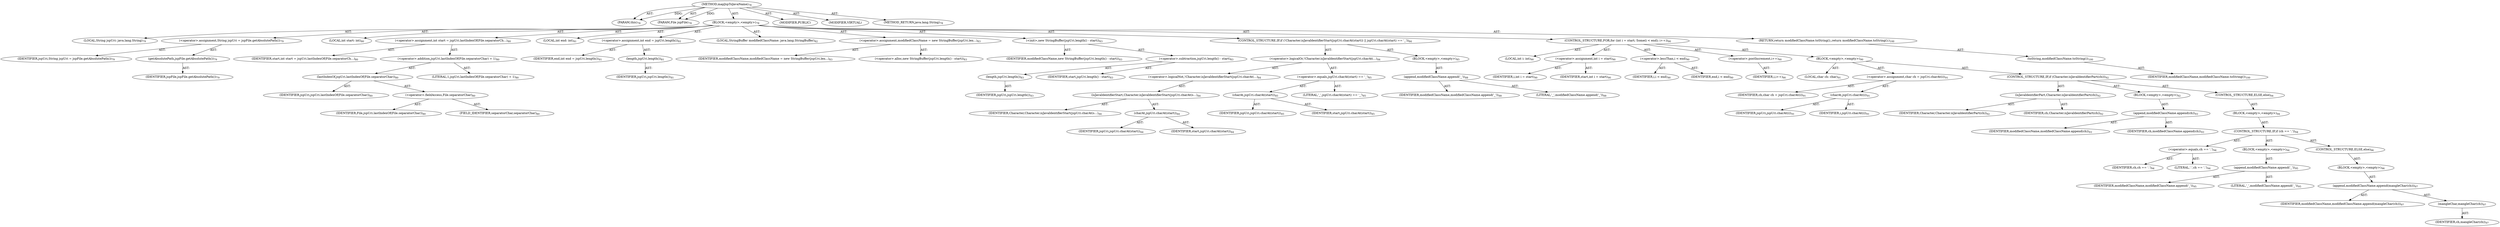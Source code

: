 digraph "mapJspToJavaName" {  
"111669149696" [label = <(METHOD,mapJspToJavaName)<SUB>78</SUB>> ]
"115964116992" [label = <(PARAM,this)<SUB>78</SUB>> ]
"115964116993" [label = <(PARAM,File jspFile)<SUB>78</SUB>> ]
"25769803776" [label = <(BLOCK,&lt;empty&gt;,&lt;empty&gt;)<SUB>78</SUB>> ]
"94489280512" [label = <(LOCAL,String jspUri: java.lang.String)<SUB>79</SUB>> ]
"30064771072" [label = <(&lt;operator&gt;.assignment,String jspUri = jspFile.getAbsolutePath())<SUB>79</SUB>> ]
"68719476736" [label = <(IDENTIFIER,jspUri,String jspUri = jspFile.getAbsolutePath())<SUB>79</SUB>> ]
"30064771073" [label = <(getAbsolutePath,jspFile.getAbsolutePath())<SUB>79</SUB>> ]
"68719476737" [label = <(IDENTIFIER,jspFile,jspFile.getAbsolutePath())<SUB>79</SUB>> ]
"94489280513" [label = <(LOCAL,int start: int)<SUB>80</SUB>> ]
"30064771074" [label = <(&lt;operator&gt;.assignment,int start = jspUri.lastIndexOf(File.separatorCh...)<SUB>80</SUB>> ]
"68719476738" [label = <(IDENTIFIER,start,int start = jspUri.lastIndexOf(File.separatorCh...)<SUB>80</SUB>> ]
"30064771075" [label = <(&lt;operator&gt;.addition,jspUri.lastIndexOf(File.separatorChar) + 1)<SUB>80</SUB>> ]
"30064771076" [label = <(lastIndexOf,jspUri.lastIndexOf(File.separatorChar))<SUB>80</SUB>> ]
"68719476739" [label = <(IDENTIFIER,jspUri,jspUri.lastIndexOf(File.separatorChar))<SUB>80</SUB>> ]
"30064771077" [label = <(&lt;operator&gt;.fieldAccess,File.separatorChar)<SUB>80</SUB>> ]
"68719476740" [label = <(IDENTIFIER,File,jspUri.lastIndexOf(File.separatorChar))<SUB>80</SUB>> ]
"55834574848" [label = <(FIELD_IDENTIFIER,separatorChar,separatorChar)<SUB>80</SUB>> ]
"90194313216" [label = <(LITERAL,1,jspUri.lastIndexOf(File.separatorChar) + 1)<SUB>80</SUB>> ]
"94489280514" [label = <(LOCAL,int end: int)<SUB>81</SUB>> ]
"30064771078" [label = <(&lt;operator&gt;.assignment,int end = jspUri.length())<SUB>81</SUB>> ]
"68719476741" [label = <(IDENTIFIER,end,int end = jspUri.length())<SUB>81</SUB>> ]
"30064771079" [label = <(length,jspUri.length())<SUB>81</SUB>> ]
"68719476742" [label = <(IDENTIFIER,jspUri,jspUri.length())<SUB>81</SUB>> ]
"94489280515" [label = <(LOCAL,StringBuffer modifiedClassName: java.lang.StringBuffer)<SUB>82</SUB>> ]
"30064771080" [label = <(&lt;operator&gt;.assignment,modifiedClassName = new StringBuffer(jspUri.len...)<SUB>83</SUB>> ]
"68719476743" [label = <(IDENTIFIER,modifiedClassName,modifiedClassName = new StringBuffer(jspUri.len...)<SUB>83</SUB>> ]
"30064771081" [label = <(&lt;operator&gt;.alloc,new StringBuffer(jspUri.length() - start))<SUB>83</SUB>> ]
"30064771082" [label = <(&lt;init&gt;,new StringBuffer(jspUri.length() - start))<SUB>83</SUB>> ]
"68719476744" [label = <(IDENTIFIER,modifiedClassName,new StringBuffer(jspUri.length() - start))<SUB>83</SUB>> ]
"30064771083" [label = <(&lt;operator&gt;.subtraction,jspUri.length() - start)<SUB>83</SUB>> ]
"30064771084" [label = <(length,jspUri.length())<SUB>83</SUB>> ]
"68719476745" [label = <(IDENTIFIER,jspUri,jspUri.length())<SUB>83</SUB>> ]
"68719476746" [label = <(IDENTIFIER,start,jspUri.length() - start)<SUB>83</SUB>> ]
"47244640256" [label = <(CONTROL_STRUCTURE,IF,if (!Character.isJavaIdentifierStart(jspUri.charAt(start)) || jspUri.charAt(start) == '_'))<SUB>84</SUB>> ]
"30064771085" [label = <(&lt;operator&gt;.logicalOr,!Character.isJavaIdentifierStart(jspUri.charAt(...)<SUB>84</SUB>> ]
"30064771086" [label = <(&lt;operator&gt;.logicalNot,!Character.isJavaIdentifierStart(jspUri.charAt(...)<SUB>84</SUB>> ]
"30064771087" [label = <(isJavaIdentifierStart,Character.isJavaIdentifierStart(jspUri.charAt(s...)<SUB>84</SUB>> ]
"68719476747" [label = <(IDENTIFIER,Character,Character.isJavaIdentifierStart(jspUri.charAt(s...)<SUB>84</SUB>> ]
"30064771088" [label = <(charAt,jspUri.charAt(start))<SUB>84</SUB>> ]
"68719476748" [label = <(IDENTIFIER,jspUri,jspUri.charAt(start))<SUB>84</SUB>> ]
"68719476749" [label = <(IDENTIFIER,start,jspUri.charAt(start))<SUB>84</SUB>> ]
"30064771089" [label = <(&lt;operator&gt;.equals,jspUri.charAt(start) == '_')<SUB>85</SUB>> ]
"30064771090" [label = <(charAt,jspUri.charAt(start))<SUB>85</SUB>> ]
"68719476750" [label = <(IDENTIFIER,jspUri,jspUri.charAt(start))<SUB>85</SUB>> ]
"68719476751" [label = <(IDENTIFIER,start,jspUri.charAt(start))<SUB>85</SUB>> ]
"90194313217" [label = <(LITERAL,'_',jspUri.charAt(start) == '_')<SUB>85</SUB>> ]
"25769803777" [label = <(BLOCK,&lt;empty&gt;,&lt;empty&gt;)<SUB>85</SUB>> ]
"30064771091" [label = <(append,modifiedClassName.append('_'))<SUB>88</SUB>> ]
"68719476752" [label = <(IDENTIFIER,modifiedClassName,modifiedClassName.append('_'))<SUB>88</SUB>> ]
"90194313218" [label = <(LITERAL,'_',modifiedClassName.append('_'))<SUB>88</SUB>> ]
"47244640257" [label = <(CONTROL_STRUCTURE,FOR,for (int i = start; Some(i &lt; end); i++))<SUB>90</SUB>> ]
"94489280516" [label = <(LOCAL,int i: int)<SUB>90</SUB>> ]
"30064771092" [label = <(&lt;operator&gt;.assignment,int i = start)<SUB>90</SUB>> ]
"68719476753" [label = <(IDENTIFIER,i,int i = start)<SUB>90</SUB>> ]
"68719476754" [label = <(IDENTIFIER,start,int i = start)<SUB>90</SUB>> ]
"30064771093" [label = <(&lt;operator&gt;.lessThan,i &lt; end)<SUB>90</SUB>> ]
"68719476755" [label = <(IDENTIFIER,i,i &lt; end)<SUB>90</SUB>> ]
"68719476756" [label = <(IDENTIFIER,end,i &lt; end)<SUB>90</SUB>> ]
"30064771094" [label = <(&lt;operator&gt;.postIncrement,i++)<SUB>90</SUB>> ]
"68719476757" [label = <(IDENTIFIER,i,i++)<SUB>90</SUB>> ]
"25769803778" [label = <(BLOCK,&lt;empty&gt;,&lt;empty&gt;)<SUB>90</SUB>> ]
"94489280517" [label = <(LOCAL,char ch: char)<SUB>91</SUB>> ]
"30064771095" [label = <(&lt;operator&gt;.assignment,char ch = jspUri.charAt(i))<SUB>91</SUB>> ]
"68719476758" [label = <(IDENTIFIER,ch,char ch = jspUri.charAt(i))<SUB>91</SUB>> ]
"30064771096" [label = <(charAt,jspUri.charAt(i))<SUB>91</SUB>> ]
"68719476759" [label = <(IDENTIFIER,jspUri,jspUri.charAt(i))<SUB>91</SUB>> ]
"68719476760" [label = <(IDENTIFIER,i,jspUri.charAt(i))<SUB>91</SUB>> ]
"47244640258" [label = <(CONTROL_STRUCTURE,IF,if (Character.isJavaIdentifierPart(ch)))<SUB>92</SUB>> ]
"30064771097" [label = <(isJavaIdentifierPart,Character.isJavaIdentifierPart(ch))<SUB>92</SUB>> ]
"68719476761" [label = <(IDENTIFIER,Character,Character.isJavaIdentifierPart(ch))<SUB>92</SUB>> ]
"68719476762" [label = <(IDENTIFIER,ch,Character.isJavaIdentifierPart(ch))<SUB>92</SUB>> ]
"25769803779" [label = <(BLOCK,&lt;empty&gt;,&lt;empty&gt;)<SUB>92</SUB>> ]
"30064771098" [label = <(append,modifiedClassName.append(ch))<SUB>93</SUB>> ]
"68719476763" [label = <(IDENTIFIER,modifiedClassName,modifiedClassName.append(ch))<SUB>93</SUB>> ]
"68719476764" [label = <(IDENTIFIER,ch,modifiedClassName.append(ch))<SUB>93</SUB>> ]
"47244640259" [label = <(CONTROL_STRUCTURE,ELSE,else)<SUB>94</SUB>> ]
"25769803780" [label = <(BLOCK,&lt;empty&gt;,&lt;empty&gt;)<SUB>94</SUB>> ]
"47244640260" [label = <(CONTROL_STRUCTURE,IF,if (ch == '.'))<SUB>94</SUB>> ]
"30064771099" [label = <(&lt;operator&gt;.equals,ch == '.')<SUB>94</SUB>> ]
"68719476765" [label = <(IDENTIFIER,ch,ch == '.')<SUB>94</SUB>> ]
"90194313219" [label = <(LITERAL,'.',ch == '.')<SUB>94</SUB>> ]
"25769803781" [label = <(BLOCK,&lt;empty&gt;,&lt;empty&gt;)<SUB>94</SUB>> ]
"30064771100" [label = <(append,modifiedClassName.append('_'))<SUB>95</SUB>> ]
"68719476766" [label = <(IDENTIFIER,modifiedClassName,modifiedClassName.append('_'))<SUB>95</SUB>> ]
"90194313220" [label = <(LITERAL,'_',modifiedClassName.append('_'))<SUB>95</SUB>> ]
"47244640261" [label = <(CONTROL_STRUCTURE,ELSE,else)<SUB>96</SUB>> ]
"25769803782" [label = <(BLOCK,&lt;empty&gt;,&lt;empty&gt;)<SUB>96</SUB>> ]
"30064771101" [label = <(append,modifiedClassName.append(mangleChar(ch)))<SUB>97</SUB>> ]
"68719476767" [label = <(IDENTIFIER,modifiedClassName,modifiedClassName.append(mangleChar(ch)))<SUB>97</SUB>> ]
"30064771102" [label = <(mangleChar,mangleChar(ch))<SUB>97</SUB>> ]
"68719476768" [label = <(IDENTIFIER,ch,mangleChar(ch))<SUB>97</SUB>> ]
"146028888064" [label = <(RETURN,return modifiedClassName.toString();,return modifiedClassName.toString();)<SUB>100</SUB>> ]
"30064771103" [label = <(toString,modifiedClassName.toString())<SUB>100</SUB>> ]
"68719476769" [label = <(IDENTIFIER,modifiedClassName,modifiedClassName.toString())<SUB>100</SUB>> ]
"133143986176" [label = <(MODIFIER,PUBLIC)> ]
"133143986177" [label = <(MODIFIER,VIRTUAL)> ]
"128849018880" [label = <(METHOD_RETURN,java.lang.String)<SUB>78</SUB>> ]
  "111669149696" -> "115964116992"  [ label = "AST: "] 
  "111669149696" -> "115964116993"  [ label = "AST: "] 
  "111669149696" -> "25769803776"  [ label = "AST: "] 
  "111669149696" -> "133143986176"  [ label = "AST: "] 
  "111669149696" -> "133143986177"  [ label = "AST: "] 
  "111669149696" -> "128849018880"  [ label = "AST: "] 
  "25769803776" -> "94489280512"  [ label = "AST: "] 
  "25769803776" -> "30064771072"  [ label = "AST: "] 
  "25769803776" -> "94489280513"  [ label = "AST: "] 
  "25769803776" -> "30064771074"  [ label = "AST: "] 
  "25769803776" -> "94489280514"  [ label = "AST: "] 
  "25769803776" -> "30064771078"  [ label = "AST: "] 
  "25769803776" -> "94489280515"  [ label = "AST: "] 
  "25769803776" -> "30064771080"  [ label = "AST: "] 
  "25769803776" -> "30064771082"  [ label = "AST: "] 
  "25769803776" -> "47244640256"  [ label = "AST: "] 
  "25769803776" -> "47244640257"  [ label = "AST: "] 
  "25769803776" -> "146028888064"  [ label = "AST: "] 
  "30064771072" -> "68719476736"  [ label = "AST: "] 
  "30064771072" -> "30064771073"  [ label = "AST: "] 
  "30064771073" -> "68719476737"  [ label = "AST: "] 
  "30064771074" -> "68719476738"  [ label = "AST: "] 
  "30064771074" -> "30064771075"  [ label = "AST: "] 
  "30064771075" -> "30064771076"  [ label = "AST: "] 
  "30064771075" -> "90194313216"  [ label = "AST: "] 
  "30064771076" -> "68719476739"  [ label = "AST: "] 
  "30064771076" -> "30064771077"  [ label = "AST: "] 
  "30064771077" -> "68719476740"  [ label = "AST: "] 
  "30064771077" -> "55834574848"  [ label = "AST: "] 
  "30064771078" -> "68719476741"  [ label = "AST: "] 
  "30064771078" -> "30064771079"  [ label = "AST: "] 
  "30064771079" -> "68719476742"  [ label = "AST: "] 
  "30064771080" -> "68719476743"  [ label = "AST: "] 
  "30064771080" -> "30064771081"  [ label = "AST: "] 
  "30064771082" -> "68719476744"  [ label = "AST: "] 
  "30064771082" -> "30064771083"  [ label = "AST: "] 
  "30064771083" -> "30064771084"  [ label = "AST: "] 
  "30064771083" -> "68719476746"  [ label = "AST: "] 
  "30064771084" -> "68719476745"  [ label = "AST: "] 
  "47244640256" -> "30064771085"  [ label = "AST: "] 
  "47244640256" -> "25769803777"  [ label = "AST: "] 
  "30064771085" -> "30064771086"  [ label = "AST: "] 
  "30064771085" -> "30064771089"  [ label = "AST: "] 
  "30064771086" -> "30064771087"  [ label = "AST: "] 
  "30064771087" -> "68719476747"  [ label = "AST: "] 
  "30064771087" -> "30064771088"  [ label = "AST: "] 
  "30064771088" -> "68719476748"  [ label = "AST: "] 
  "30064771088" -> "68719476749"  [ label = "AST: "] 
  "30064771089" -> "30064771090"  [ label = "AST: "] 
  "30064771089" -> "90194313217"  [ label = "AST: "] 
  "30064771090" -> "68719476750"  [ label = "AST: "] 
  "30064771090" -> "68719476751"  [ label = "AST: "] 
  "25769803777" -> "30064771091"  [ label = "AST: "] 
  "30064771091" -> "68719476752"  [ label = "AST: "] 
  "30064771091" -> "90194313218"  [ label = "AST: "] 
  "47244640257" -> "94489280516"  [ label = "AST: "] 
  "47244640257" -> "30064771092"  [ label = "AST: "] 
  "47244640257" -> "30064771093"  [ label = "AST: "] 
  "47244640257" -> "30064771094"  [ label = "AST: "] 
  "47244640257" -> "25769803778"  [ label = "AST: "] 
  "30064771092" -> "68719476753"  [ label = "AST: "] 
  "30064771092" -> "68719476754"  [ label = "AST: "] 
  "30064771093" -> "68719476755"  [ label = "AST: "] 
  "30064771093" -> "68719476756"  [ label = "AST: "] 
  "30064771094" -> "68719476757"  [ label = "AST: "] 
  "25769803778" -> "94489280517"  [ label = "AST: "] 
  "25769803778" -> "30064771095"  [ label = "AST: "] 
  "25769803778" -> "47244640258"  [ label = "AST: "] 
  "30064771095" -> "68719476758"  [ label = "AST: "] 
  "30064771095" -> "30064771096"  [ label = "AST: "] 
  "30064771096" -> "68719476759"  [ label = "AST: "] 
  "30064771096" -> "68719476760"  [ label = "AST: "] 
  "47244640258" -> "30064771097"  [ label = "AST: "] 
  "47244640258" -> "25769803779"  [ label = "AST: "] 
  "47244640258" -> "47244640259"  [ label = "AST: "] 
  "30064771097" -> "68719476761"  [ label = "AST: "] 
  "30064771097" -> "68719476762"  [ label = "AST: "] 
  "25769803779" -> "30064771098"  [ label = "AST: "] 
  "30064771098" -> "68719476763"  [ label = "AST: "] 
  "30064771098" -> "68719476764"  [ label = "AST: "] 
  "47244640259" -> "25769803780"  [ label = "AST: "] 
  "25769803780" -> "47244640260"  [ label = "AST: "] 
  "47244640260" -> "30064771099"  [ label = "AST: "] 
  "47244640260" -> "25769803781"  [ label = "AST: "] 
  "47244640260" -> "47244640261"  [ label = "AST: "] 
  "30064771099" -> "68719476765"  [ label = "AST: "] 
  "30064771099" -> "90194313219"  [ label = "AST: "] 
  "25769803781" -> "30064771100"  [ label = "AST: "] 
  "30064771100" -> "68719476766"  [ label = "AST: "] 
  "30064771100" -> "90194313220"  [ label = "AST: "] 
  "47244640261" -> "25769803782"  [ label = "AST: "] 
  "25769803782" -> "30064771101"  [ label = "AST: "] 
  "30064771101" -> "68719476767"  [ label = "AST: "] 
  "30064771101" -> "30064771102"  [ label = "AST: "] 
  "30064771102" -> "68719476768"  [ label = "AST: "] 
  "146028888064" -> "30064771103"  [ label = "AST: "] 
  "30064771103" -> "68719476769"  [ label = "AST: "] 
  "111669149696" -> "115964116992"  [ label = "DDG: "] 
  "111669149696" -> "115964116993"  [ label = "DDG: "] 
}
